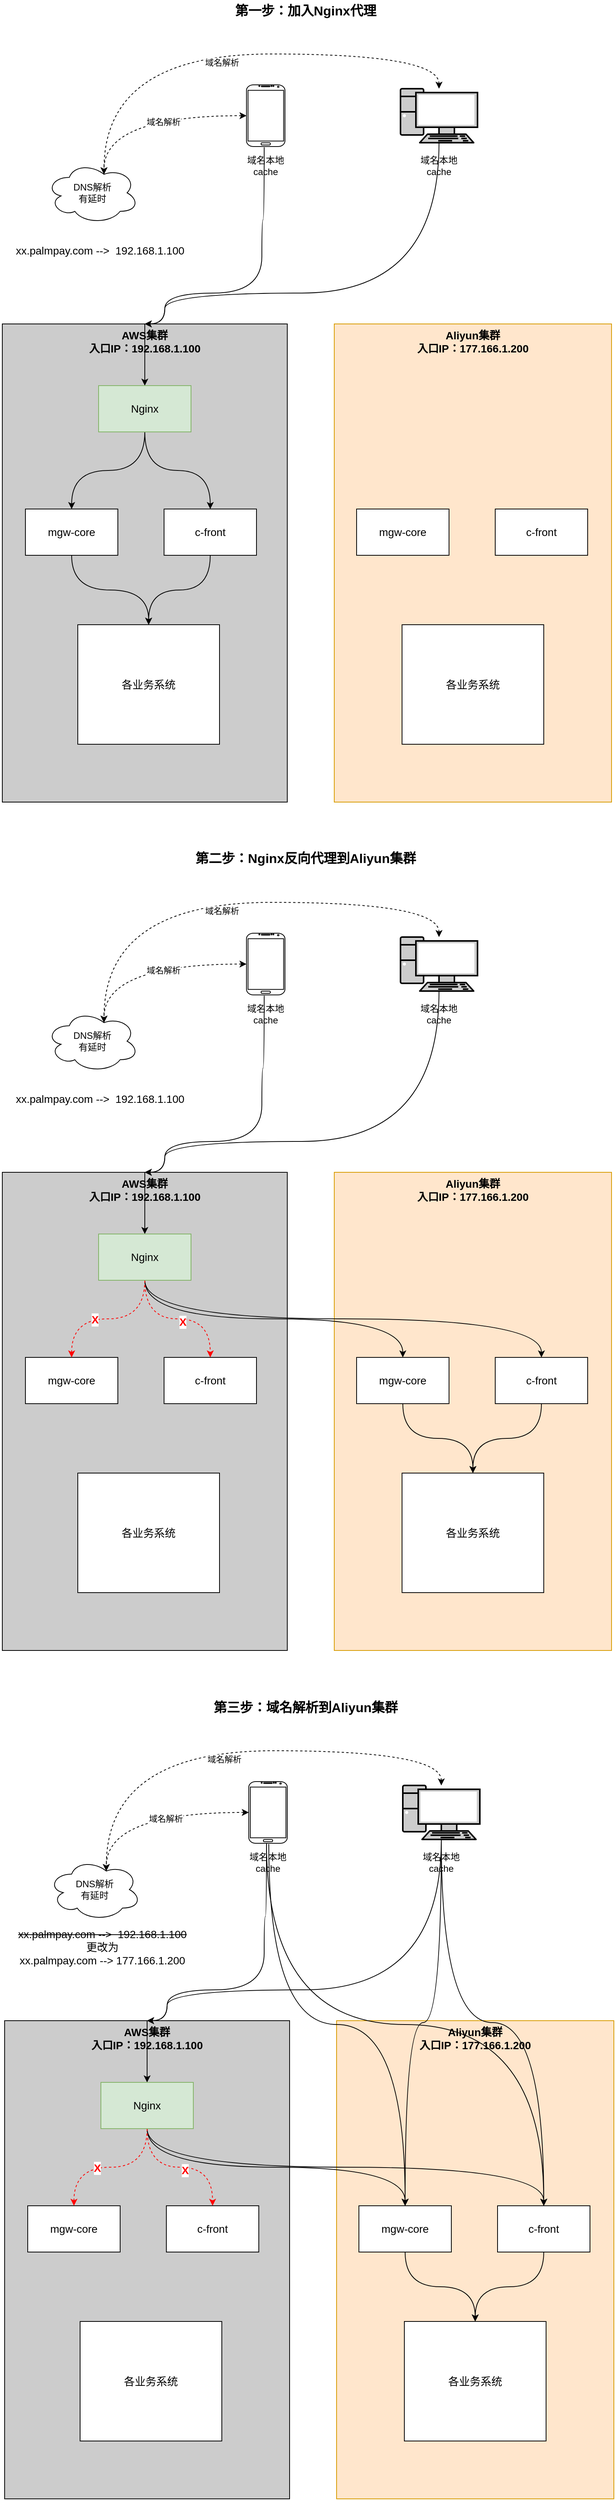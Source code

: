<mxfile version="20.3.7" type="github">
  <diagram id="9QRmZJ_JlqpsSBRo2RrZ" name="第 1 页">
    <mxGraphModel dx="1298" dy="834" grid="1" gridSize="10" guides="1" tooltips="1" connect="1" arrows="1" fold="1" page="1" pageScale="1" pageWidth="827" pageHeight="1169" math="0" shadow="0">
      <root>
        <mxCell id="0" />
        <mxCell id="1" parent="0" />
        <mxCell id="yUWr70H4J0VbvN4vJr8N-1" value="AWS集群&lt;br&gt;入口IP：192.168.1.100" style="rounded=0;whiteSpace=wrap;html=1;verticalAlign=top;fontStyle=1;fontSize=14;fillColor=#CCCCCC;" vertex="1" parent="1">
          <mxGeometry x="20" y="460" width="370" height="620" as="geometry" />
        </mxCell>
        <mxCell id="yUWr70H4J0VbvN4vJr8N-2" value="Aliyun集群&lt;br&gt;入口IP：177.166.1.200" style="rounded=0;whiteSpace=wrap;html=1;verticalAlign=top;fontStyle=1;fontSize=14;fillColor=#ffe6cc;strokeColor=#d79b00;" vertex="1" parent="1">
          <mxGeometry x="451" y="460" width="360" height="620" as="geometry" />
        </mxCell>
        <mxCell id="yUWr70H4J0VbvN4vJr8N-61" style="edgeStyle=none;rounded=0;orthogonalLoop=1;jettySize=auto;html=1;entryX=0.5;entryY=0;entryDx=0;entryDy=0;strokeColor=#000000;fontSize=14;fontColor=#66CC00;startArrow=none;startFill=0;exitX=0.5;exitY=0;exitDx=0;exitDy=0;" edge="1" parent="1" source="yUWr70H4J0VbvN4vJr8N-1" target="yUWr70H4J0VbvN4vJr8N-58">
          <mxGeometry relative="1" as="geometry">
            <mxPoint x="150" y="420" as="sourcePoint" />
          </mxGeometry>
        </mxCell>
        <mxCell id="yUWr70H4J0VbvN4vJr8N-3" value="DNS解析&lt;br&gt;有延时" style="ellipse;shape=cloud;whiteSpace=wrap;html=1;" vertex="1" parent="1">
          <mxGeometry x="77" y="250" width="120" height="80" as="geometry" />
        </mxCell>
        <mxCell id="yUWr70H4J0VbvN4vJr8N-9" style="edgeStyle=orthogonalEdgeStyle;rounded=0;orthogonalLoop=1;jettySize=auto;html=1;entryX=0.625;entryY=0.2;entryDx=0;entryDy=0;entryPerimeter=0;curved=1;dashed=1;startArrow=classic;startFill=1;" edge="1" parent="1" source="yUWr70H4J0VbvN4vJr8N-5" target="yUWr70H4J0VbvN4vJr8N-3">
          <mxGeometry relative="1" as="geometry" />
        </mxCell>
        <mxCell id="yUWr70H4J0VbvN4vJr8N-11" value="域名解析" style="edgeLabel;html=1;align=center;verticalAlign=middle;resizable=0;points=[];" vertex="1" connectable="0" parent="yUWr70H4J0VbvN4vJr8N-9">
          <mxGeometry x="-0.172" y="8" relative="1" as="geometry">
            <mxPoint as="offset" />
          </mxGeometry>
        </mxCell>
        <mxCell id="yUWr70H4J0VbvN4vJr8N-17" style="rounded=0;orthogonalLoop=1;jettySize=auto;html=1;entryX=0.5;entryY=0;entryDx=0;entryDy=0;fontSize=14;startArrow=none;startFill=0;exitX=0.46;exitY=1.013;exitDx=0;exitDy=0;exitPerimeter=0;fillColor=#f5f5f5;strokeColor=#000000;edgeStyle=orthogonalEdgeStyle;curved=1;" edge="1" parent="1" source="yUWr70H4J0VbvN4vJr8N-5" target="yUWr70H4J0VbvN4vJr8N-1">
          <mxGeometry relative="1" as="geometry">
            <mxPoint x="231" y="420" as="targetPoint" />
            <Array as="points">
              <mxPoint x="360" y="325" />
              <mxPoint x="357" y="325" />
              <mxPoint x="357" y="420" />
              <mxPoint x="231" y="420" />
            </Array>
          </mxGeometry>
        </mxCell>
        <mxCell id="yUWr70H4J0VbvN4vJr8N-5" value="" style="verticalLabelPosition=bottom;verticalAlign=top;html=1;shadow=0;dashed=0;strokeWidth=1;shape=mxgraph.android.phone2;strokeColor=#000000;" vertex="1" parent="1">
          <mxGeometry x="337" y="150" width="50" height="80" as="geometry" />
        </mxCell>
        <mxCell id="yUWr70H4J0VbvN4vJr8N-12" style="edgeStyle=orthogonalEdgeStyle;curved=1;rounded=0;orthogonalLoop=1;jettySize=auto;html=1;entryX=0.625;entryY=0.2;entryDx=0;entryDy=0;entryPerimeter=0;dashed=1;startArrow=classic;startFill=1;" edge="1" parent="1" source="yUWr70H4J0VbvN4vJr8N-6" target="yUWr70H4J0VbvN4vJr8N-3">
          <mxGeometry relative="1" as="geometry">
            <Array as="points">
              <mxPoint x="587" y="110" />
              <mxPoint x="152" y="110" />
            </Array>
          </mxGeometry>
        </mxCell>
        <mxCell id="yUWr70H4J0VbvN4vJr8N-13" value="域名解析" style="edgeLabel;html=1;align=center;verticalAlign=middle;resizable=0;points=[];" vertex="1" connectable="0" parent="yUWr70H4J0VbvN4vJr8N-12">
          <mxGeometry x="0.028" y="11" relative="1" as="geometry">
            <mxPoint as="offset" />
          </mxGeometry>
        </mxCell>
        <mxCell id="yUWr70H4J0VbvN4vJr8N-18" style="edgeStyle=orthogonalEdgeStyle;curved=1;rounded=0;orthogonalLoop=1;jettySize=auto;html=1;entryX=0.5;entryY=0;entryDx=0;entryDy=0;fontSize=14;startArrow=none;startFill=0;exitX=0.5;exitY=1;exitDx=0;exitDy=0;exitPerimeter=0;" edge="1" parent="1" source="yUWr70H4J0VbvN4vJr8N-6" target="yUWr70H4J0VbvN4vJr8N-1">
          <mxGeometry relative="1" as="geometry">
            <mxPoint x="231" y="420" as="targetPoint" />
            <Array as="points">
              <mxPoint x="587" y="420" />
              <mxPoint x="231" y="420" />
            </Array>
          </mxGeometry>
        </mxCell>
        <mxCell id="yUWr70H4J0VbvN4vJr8N-6" value="" style="fontColor=#0066CC;verticalAlign=top;verticalLabelPosition=bottom;labelPosition=center;align=center;html=1;outlineConnect=0;fillColor=#CCCCCC;strokeColor=#000000;gradientColor=none;gradientDirection=north;strokeWidth=2;shape=mxgraph.networks.pc;" vertex="1" parent="1">
          <mxGeometry x="537" y="155" width="100" height="70" as="geometry" />
        </mxCell>
        <mxCell id="yUWr70H4J0VbvN4vJr8N-7" value="域名本地cache" style="text;html=1;strokeColor=none;fillColor=none;align=center;verticalAlign=middle;whiteSpace=wrap;rounded=0;" vertex="1" parent="1">
          <mxGeometry x="332" y="240" width="60" height="30" as="geometry" />
        </mxCell>
        <mxCell id="yUWr70H4J0VbvN4vJr8N-8" value="域名本地cache" style="text;html=1;strokeColor=none;fillColor=none;align=center;verticalAlign=middle;whiteSpace=wrap;rounded=0;" vertex="1" parent="1">
          <mxGeometry x="557" y="240" width="60" height="30" as="geometry" />
        </mxCell>
        <mxCell id="yUWr70H4J0VbvN4vJr8N-14" value="xx.palmpay.com --&amp;gt;&amp;nbsp; 192.168.1.100" style="text;html=1;strokeColor=none;fillColor=none;align=center;verticalAlign=middle;whiteSpace=wrap;rounded=0;fontSize=14;" vertex="1" parent="1">
          <mxGeometry x="17" y="340" width="260" height="50" as="geometry" />
        </mxCell>
        <mxCell id="yUWr70H4J0VbvN4vJr8N-64" style="edgeStyle=orthogonalEdgeStyle;curved=1;rounded=0;orthogonalLoop=1;jettySize=auto;html=1;entryX=0.5;entryY=0;entryDx=0;entryDy=0;strokeColor=#000000;fontSize=14;fontColor=#66CC00;startArrow=none;startFill=0;" edge="1" parent="1" source="yUWr70H4J0VbvN4vJr8N-15" target="yUWr70H4J0VbvN4vJr8N-20">
          <mxGeometry relative="1" as="geometry" />
        </mxCell>
        <mxCell id="yUWr70H4J0VbvN4vJr8N-15" value="mgw-core" style="rounded=0;whiteSpace=wrap;html=1;strokeColor=#000000;fontSize=14;fillColor=#FFFFFF;" vertex="1" parent="1">
          <mxGeometry x="50" y="700" width="120" height="60" as="geometry" />
        </mxCell>
        <mxCell id="yUWr70H4J0VbvN4vJr8N-20" value="各业务系统" style="rounded=0;whiteSpace=wrap;html=1;strokeColor=#000000;fontSize=14;fillColor=#FFFFFF;" vertex="1" parent="1">
          <mxGeometry x="118" y="850" width="184" height="155" as="geometry" />
        </mxCell>
        <mxCell id="yUWr70H4J0VbvN4vJr8N-23" value="mgw-core" style="rounded=0;whiteSpace=wrap;html=1;strokeColor=#000000;fontSize=14;fillColor=#FFFFFF;" vertex="1" parent="1">
          <mxGeometry x="480" y="700" width="120" height="60" as="geometry" />
        </mxCell>
        <mxCell id="yUWr70H4J0VbvN4vJr8N-25" value="各业务系统" style="rounded=0;whiteSpace=wrap;html=1;strokeColor=#000000;fontSize=14;fillColor=#FFFFFF;" vertex="1" parent="1">
          <mxGeometry x="539" y="850" width="184" height="155" as="geometry" />
        </mxCell>
        <mxCell id="yUWr70H4J0VbvN4vJr8N-62" style="edgeStyle=orthogonalEdgeStyle;rounded=0;orthogonalLoop=1;jettySize=auto;html=1;entryX=0.5;entryY=0;entryDx=0;entryDy=0;strokeColor=#000000;fontSize=14;fontColor=#66CC00;startArrow=none;startFill=0;exitX=0.5;exitY=1;exitDx=0;exitDy=0;curved=1;" edge="1" parent="1" source="yUWr70H4J0VbvN4vJr8N-58" target="yUWr70H4J0VbvN4vJr8N-15">
          <mxGeometry relative="1" as="geometry" />
        </mxCell>
        <mxCell id="yUWr70H4J0VbvN4vJr8N-63" style="edgeStyle=orthogonalEdgeStyle;curved=1;rounded=0;orthogonalLoop=1;jettySize=auto;html=1;entryX=0.5;entryY=0;entryDx=0;entryDy=0;strokeColor=#000000;fontSize=14;fontColor=#66CC00;startArrow=none;startFill=0;" edge="1" parent="1" source="yUWr70H4J0VbvN4vJr8N-58" target="yUWr70H4J0VbvN4vJr8N-59">
          <mxGeometry relative="1" as="geometry" />
        </mxCell>
        <mxCell id="yUWr70H4J0VbvN4vJr8N-58" value="Nginx" style="rounded=0;whiteSpace=wrap;html=1;strokeColor=#82b366;fontSize=14;fillColor=#d5e8d4;" vertex="1" parent="1">
          <mxGeometry x="145" y="540" width="120" height="60" as="geometry" />
        </mxCell>
        <mxCell id="yUWr70H4J0VbvN4vJr8N-65" style="edgeStyle=orthogonalEdgeStyle;curved=1;rounded=0;orthogonalLoop=1;jettySize=auto;html=1;entryX=0.5;entryY=0;entryDx=0;entryDy=0;strokeColor=#000000;fontSize=14;fontColor=#66CC00;startArrow=none;startFill=0;" edge="1" parent="1" source="yUWr70H4J0VbvN4vJr8N-59" target="yUWr70H4J0VbvN4vJr8N-20">
          <mxGeometry relative="1" as="geometry" />
        </mxCell>
        <mxCell id="yUWr70H4J0VbvN4vJr8N-59" value="c-front" style="rounded=0;whiteSpace=wrap;html=1;strokeColor=#000000;fontSize=14;fillColor=#FFFFFF;" vertex="1" parent="1">
          <mxGeometry x="230" y="700" width="120" height="60" as="geometry" />
        </mxCell>
        <mxCell id="yUWr70H4J0VbvN4vJr8N-60" value="c-front" style="rounded=0;whiteSpace=wrap;html=1;strokeColor=#000000;fontSize=14;fillColor=#FFFFFF;" vertex="1" parent="1">
          <mxGeometry x="660" y="700" width="120" height="60" as="geometry" />
        </mxCell>
        <mxCell id="yUWr70H4J0VbvN4vJr8N-66" value="AWS集群&lt;br&gt;入口IP：192.168.1.100" style="rounded=0;whiteSpace=wrap;html=1;verticalAlign=top;fontStyle=1;fontSize=14;fillColor=#CCCCCC;" vertex="1" parent="1">
          <mxGeometry x="20" y="1560" width="370" height="620" as="geometry" />
        </mxCell>
        <mxCell id="yUWr70H4J0VbvN4vJr8N-67" value="Aliyun集群&lt;br&gt;入口IP：177.166.1.200" style="rounded=0;whiteSpace=wrap;html=1;verticalAlign=top;fontStyle=1;fontSize=14;fillColor=#ffe6cc;strokeColor=#d79b00;" vertex="1" parent="1">
          <mxGeometry x="451" y="1560" width="360" height="620" as="geometry" />
        </mxCell>
        <mxCell id="yUWr70H4J0VbvN4vJr8N-68" style="edgeStyle=none;rounded=0;orthogonalLoop=1;jettySize=auto;html=1;entryX=0.5;entryY=0;entryDx=0;entryDy=0;strokeColor=#000000;fontSize=14;fontColor=#66CC00;startArrow=none;startFill=0;exitX=0.5;exitY=0;exitDx=0;exitDy=0;" edge="1" parent="1" source="yUWr70H4J0VbvN4vJr8N-66" target="yUWr70H4J0VbvN4vJr8N-88">
          <mxGeometry relative="1" as="geometry">
            <mxPoint x="150" y="1520" as="sourcePoint" />
          </mxGeometry>
        </mxCell>
        <mxCell id="yUWr70H4J0VbvN4vJr8N-69" value="DNS解析&lt;br&gt;有延时" style="ellipse;shape=cloud;whiteSpace=wrap;html=1;" vertex="1" parent="1">
          <mxGeometry x="77" y="1350" width="120" height="80" as="geometry" />
        </mxCell>
        <mxCell id="yUWr70H4J0VbvN4vJr8N-70" style="edgeStyle=orthogonalEdgeStyle;rounded=0;orthogonalLoop=1;jettySize=auto;html=1;entryX=0.625;entryY=0.2;entryDx=0;entryDy=0;entryPerimeter=0;curved=1;dashed=1;startArrow=classic;startFill=1;" edge="1" parent="1" source="yUWr70H4J0VbvN4vJr8N-73" target="yUWr70H4J0VbvN4vJr8N-69">
          <mxGeometry relative="1" as="geometry" />
        </mxCell>
        <mxCell id="yUWr70H4J0VbvN4vJr8N-71" value="域名解析" style="edgeLabel;html=1;align=center;verticalAlign=middle;resizable=0;points=[];" vertex="1" connectable="0" parent="yUWr70H4J0VbvN4vJr8N-70">
          <mxGeometry x="-0.172" y="8" relative="1" as="geometry">
            <mxPoint as="offset" />
          </mxGeometry>
        </mxCell>
        <mxCell id="yUWr70H4J0VbvN4vJr8N-72" style="rounded=0;orthogonalLoop=1;jettySize=auto;html=1;entryX=0.5;entryY=0;entryDx=0;entryDy=0;fontSize=14;startArrow=none;startFill=0;exitX=0.46;exitY=1.013;exitDx=0;exitDy=0;exitPerimeter=0;fillColor=#f5f5f5;strokeColor=#000000;edgeStyle=orthogonalEdgeStyle;curved=1;" edge="1" parent="1" source="yUWr70H4J0VbvN4vJr8N-73" target="yUWr70H4J0VbvN4vJr8N-66">
          <mxGeometry relative="1" as="geometry">
            <mxPoint x="231" y="1520" as="targetPoint" />
            <Array as="points">
              <mxPoint x="360" y="1425" />
              <mxPoint x="357" y="1425" />
              <mxPoint x="357" y="1520" />
              <mxPoint x="231" y="1520" />
            </Array>
          </mxGeometry>
        </mxCell>
        <mxCell id="yUWr70H4J0VbvN4vJr8N-73" value="" style="verticalLabelPosition=bottom;verticalAlign=top;html=1;shadow=0;dashed=0;strokeWidth=1;shape=mxgraph.android.phone2;strokeColor=#000000;" vertex="1" parent="1">
          <mxGeometry x="337" y="1250" width="50" height="80" as="geometry" />
        </mxCell>
        <mxCell id="yUWr70H4J0VbvN4vJr8N-74" style="edgeStyle=orthogonalEdgeStyle;curved=1;rounded=0;orthogonalLoop=1;jettySize=auto;html=1;entryX=0.625;entryY=0.2;entryDx=0;entryDy=0;entryPerimeter=0;dashed=1;startArrow=classic;startFill=1;" edge="1" parent="1" source="yUWr70H4J0VbvN4vJr8N-77" target="yUWr70H4J0VbvN4vJr8N-69">
          <mxGeometry relative="1" as="geometry">
            <Array as="points">
              <mxPoint x="587" y="1210" />
              <mxPoint x="152" y="1210" />
            </Array>
          </mxGeometry>
        </mxCell>
        <mxCell id="yUWr70H4J0VbvN4vJr8N-75" value="域名解析" style="edgeLabel;html=1;align=center;verticalAlign=middle;resizable=0;points=[];" vertex="1" connectable="0" parent="yUWr70H4J0VbvN4vJr8N-74">
          <mxGeometry x="0.028" y="11" relative="1" as="geometry">
            <mxPoint as="offset" />
          </mxGeometry>
        </mxCell>
        <mxCell id="yUWr70H4J0VbvN4vJr8N-76" style="edgeStyle=orthogonalEdgeStyle;curved=1;rounded=0;orthogonalLoop=1;jettySize=auto;html=1;entryX=0.5;entryY=0;entryDx=0;entryDy=0;fontSize=14;startArrow=none;startFill=0;exitX=0.5;exitY=1;exitDx=0;exitDy=0;exitPerimeter=0;" edge="1" parent="1" source="yUWr70H4J0VbvN4vJr8N-77" target="yUWr70H4J0VbvN4vJr8N-66">
          <mxGeometry relative="1" as="geometry">
            <mxPoint x="231" y="1520" as="targetPoint" />
            <Array as="points">
              <mxPoint x="587" y="1520" />
              <mxPoint x="231" y="1520" />
            </Array>
          </mxGeometry>
        </mxCell>
        <mxCell id="yUWr70H4J0VbvN4vJr8N-77" value="" style="fontColor=#0066CC;verticalAlign=top;verticalLabelPosition=bottom;labelPosition=center;align=center;html=1;outlineConnect=0;fillColor=#CCCCCC;strokeColor=#000000;gradientColor=none;gradientDirection=north;strokeWidth=2;shape=mxgraph.networks.pc;" vertex="1" parent="1">
          <mxGeometry x="537" y="1255" width="100" height="70" as="geometry" />
        </mxCell>
        <mxCell id="yUWr70H4J0VbvN4vJr8N-78" value="域名本地cache" style="text;html=1;strokeColor=none;fillColor=none;align=center;verticalAlign=middle;whiteSpace=wrap;rounded=0;" vertex="1" parent="1">
          <mxGeometry x="332" y="1340" width="60" height="30" as="geometry" />
        </mxCell>
        <mxCell id="yUWr70H4J0VbvN4vJr8N-79" value="域名本地cache" style="text;html=1;strokeColor=none;fillColor=none;align=center;verticalAlign=middle;whiteSpace=wrap;rounded=0;" vertex="1" parent="1">
          <mxGeometry x="557" y="1340" width="60" height="30" as="geometry" />
        </mxCell>
        <mxCell id="yUWr70H4J0VbvN4vJr8N-80" value="xx.palmpay.com --&amp;gt;&amp;nbsp; 192.168.1.100" style="text;html=1;strokeColor=none;fillColor=none;align=center;verticalAlign=middle;whiteSpace=wrap;rounded=0;fontSize=14;" vertex="1" parent="1">
          <mxGeometry x="17" y="1440" width="260" height="50" as="geometry" />
        </mxCell>
        <mxCell id="yUWr70H4J0VbvN4vJr8N-82" value="mgw-core" style="rounded=0;whiteSpace=wrap;html=1;strokeColor=#000000;fontSize=14;fillColor=#FFFFFF;" vertex="1" parent="1">
          <mxGeometry x="50" y="1800" width="120" height="60" as="geometry" />
        </mxCell>
        <mxCell id="yUWr70H4J0VbvN4vJr8N-83" value="各业务系统" style="rounded=0;whiteSpace=wrap;html=1;strokeColor=#000000;fontSize=14;fillColor=#FFFFFF;" vertex="1" parent="1">
          <mxGeometry x="118" y="1950" width="184" height="155" as="geometry" />
        </mxCell>
        <mxCell id="yUWr70H4J0VbvN4vJr8N-92" style="edgeStyle=orthogonalEdgeStyle;curved=1;rounded=0;orthogonalLoop=1;jettySize=auto;html=1;entryX=0.5;entryY=0;entryDx=0;entryDy=0;strokeColor=#000000;fontSize=14;fontColor=#66CC00;startArrow=none;startFill=0;" edge="1" parent="1" source="yUWr70H4J0VbvN4vJr8N-84" target="yUWr70H4J0VbvN4vJr8N-85">
          <mxGeometry relative="1" as="geometry" />
        </mxCell>
        <mxCell id="yUWr70H4J0VbvN4vJr8N-84" value="mgw-core" style="rounded=0;whiteSpace=wrap;html=1;strokeColor=#000000;fontSize=14;fillColor=#FFFFFF;" vertex="1" parent="1">
          <mxGeometry x="480" y="1800" width="120" height="60" as="geometry" />
        </mxCell>
        <mxCell id="yUWr70H4J0VbvN4vJr8N-85" value="各业务系统" style="rounded=0;whiteSpace=wrap;html=1;strokeColor=#000000;fontSize=14;fillColor=#FFFFFF;" vertex="1" parent="1">
          <mxGeometry x="539" y="1950" width="184" height="155" as="geometry" />
        </mxCell>
        <mxCell id="yUWr70H4J0VbvN4vJr8N-86" style="edgeStyle=orthogonalEdgeStyle;rounded=0;orthogonalLoop=1;jettySize=auto;html=1;entryX=0.5;entryY=0;entryDx=0;entryDy=0;strokeColor=#000000;fontSize=14;fontColor=#66CC00;startArrow=none;startFill=0;exitX=0.5;exitY=1;exitDx=0;exitDy=0;curved=1;" edge="1" parent="1" source="yUWr70H4J0VbvN4vJr8N-88" target="yUWr70H4J0VbvN4vJr8N-84">
          <mxGeometry relative="1" as="geometry" />
        </mxCell>
        <mxCell id="yUWr70H4J0VbvN4vJr8N-87" style="edgeStyle=orthogonalEdgeStyle;curved=1;rounded=0;orthogonalLoop=1;jettySize=auto;html=1;entryX=0.5;entryY=0;entryDx=0;entryDy=0;strokeColor=#000000;fontSize=14;fontColor=#66CC00;startArrow=none;startFill=0;exitX=0.5;exitY=1;exitDx=0;exitDy=0;" edge="1" parent="1" source="yUWr70H4J0VbvN4vJr8N-88" target="yUWr70H4J0VbvN4vJr8N-91">
          <mxGeometry relative="1" as="geometry" />
        </mxCell>
        <mxCell id="yUWr70H4J0VbvN4vJr8N-94" style="edgeStyle=orthogonalEdgeStyle;curved=1;rounded=0;orthogonalLoop=1;jettySize=auto;html=1;entryX=0.5;entryY=0;entryDx=0;entryDy=0;strokeColor=#FF0000;fontSize=14;fontColor=#66CC00;startArrow=none;startFill=0;dashed=1;" edge="1" parent="1" source="yUWr70H4J0VbvN4vJr8N-88" target="yUWr70H4J0VbvN4vJr8N-82">
          <mxGeometry relative="1" as="geometry" />
        </mxCell>
        <mxCell id="yUWr70H4J0VbvN4vJr8N-96" value="X" style="edgeLabel;html=1;align=center;verticalAlign=middle;resizable=0;points=[];fontSize=14;fontColor=#FF0000;fontStyle=1" vertex="1" connectable="0" parent="yUWr70H4J0VbvN4vJr8N-94">
          <mxGeometry x="0.179" y="1" relative="1" as="geometry">
            <mxPoint as="offset" />
          </mxGeometry>
        </mxCell>
        <mxCell id="yUWr70H4J0VbvN4vJr8N-95" style="edgeStyle=orthogonalEdgeStyle;curved=1;rounded=0;orthogonalLoop=1;jettySize=auto;html=1;entryX=0.5;entryY=0;entryDx=0;entryDy=0;strokeColor=#FF0000;fontSize=14;fontColor=#66CC00;startArrow=none;startFill=0;dashed=1;" edge="1" parent="1" source="yUWr70H4J0VbvN4vJr8N-88" target="yUWr70H4J0VbvN4vJr8N-90">
          <mxGeometry relative="1" as="geometry" />
        </mxCell>
        <mxCell id="yUWr70H4J0VbvN4vJr8N-97" value="X" style="edgeLabel;html=1;align=center;verticalAlign=middle;resizable=0;points=[];fontSize=14;fontColor=#FF0000;fontStyle=1" vertex="1" connectable="0" parent="yUWr70H4J0VbvN4vJr8N-95">
          <mxGeometry x="0.07" y="-4" relative="1" as="geometry">
            <mxPoint as="offset" />
          </mxGeometry>
        </mxCell>
        <mxCell id="yUWr70H4J0VbvN4vJr8N-88" value="Nginx" style="rounded=0;whiteSpace=wrap;html=1;strokeColor=#82b366;fontSize=14;fillColor=#d5e8d4;" vertex="1" parent="1">
          <mxGeometry x="145" y="1640" width="120" height="60" as="geometry" />
        </mxCell>
        <mxCell id="yUWr70H4J0VbvN4vJr8N-90" value="c-front" style="rounded=0;whiteSpace=wrap;html=1;strokeColor=#000000;fontSize=14;fillColor=#FFFFFF;" vertex="1" parent="1">
          <mxGeometry x="230" y="1800" width="120" height="60" as="geometry" />
        </mxCell>
        <mxCell id="yUWr70H4J0VbvN4vJr8N-93" style="edgeStyle=orthogonalEdgeStyle;curved=1;rounded=0;orthogonalLoop=1;jettySize=auto;html=1;entryX=0.5;entryY=0;entryDx=0;entryDy=0;strokeColor=#000000;fontSize=14;fontColor=#66CC00;startArrow=none;startFill=0;" edge="1" parent="1" source="yUWr70H4J0VbvN4vJr8N-91" target="yUWr70H4J0VbvN4vJr8N-85">
          <mxGeometry relative="1" as="geometry" />
        </mxCell>
        <mxCell id="yUWr70H4J0VbvN4vJr8N-91" value="c-front" style="rounded=0;whiteSpace=wrap;html=1;strokeColor=#000000;fontSize=14;fillColor=#FFFFFF;" vertex="1" parent="1">
          <mxGeometry x="660" y="1800" width="120" height="60" as="geometry" />
        </mxCell>
        <mxCell id="yUWr70H4J0VbvN4vJr8N-99" value="AWS集群&lt;br&gt;入口IP：192.168.1.100" style="rounded=0;whiteSpace=wrap;html=1;verticalAlign=top;fontStyle=1;fontSize=14;fillColor=#CCCCCC;" vertex="1" parent="1">
          <mxGeometry x="23" y="2660" width="370" height="620" as="geometry" />
        </mxCell>
        <mxCell id="yUWr70H4J0VbvN4vJr8N-100" value="Aliyun集群&lt;br&gt;入口IP：177.166.1.200" style="rounded=0;whiteSpace=wrap;html=1;verticalAlign=top;fontStyle=1;fontSize=14;fillColor=#ffe6cc;strokeColor=#d79b00;" vertex="1" parent="1">
          <mxGeometry x="454" y="2660" width="360" height="620" as="geometry" />
        </mxCell>
        <mxCell id="yUWr70H4J0VbvN4vJr8N-101" style="edgeStyle=none;rounded=0;orthogonalLoop=1;jettySize=auto;html=1;entryX=0.5;entryY=0;entryDx=0;entryDy=0;strokeColor=#000000;fontSize=14;fontColor=#66CC00;startArrow=none;startFill=0;exitX=0.5;exitY=0;exitDx=0;exitDy=0;" edge="1" parent="1" source="yUWr70H4J0VbvN4vJr8N-99" target="yUWr70H4J0VbvN4vJr8N-125">
          <mxGeometry relative="1" as="geometry">
            <mxPoint x="153" y="2620" as="sourcePoint" />
          </mxGeometry>
        </mxCell>
        <mxCell id="yUWr70H4J0VbvN4vJr8N-102" value="DNS解析&lt;br&gt;有延时" style="ellipse;shape=cloud;whiteSpace=wrap;html=1;" vertex="1" parent="1">
          <mxGeometry x="80" y="2450" width="120" height="80" as="geometry" />
        </mxCell>
        <mxCell id="yUWr70H4J0VbvN4vJr8N-103" style="edgeStyle=orthogonalEdgeStyle;rounded=0;orthogonalLoop=1;jettySize=auto;html=1;entryX=0.625;entryY=0.2;entryDx=0;entryDy=0;entryPerimeter=0;curved=1;dashed=1;startArrow=classic;startFill=1;" edge="1" parent="1" source="yUWr70H4J0VbvN4vJr8N-106" target="yUWr70H4J0VbvN4vJr8N-102">
          <mxGeometry relative="1" as="geometry" />
        </mxCell>
        <mxCell id="yUWr70H4J0VbvN4vJr8N-104" value="域名解析" style="edgeLabel;html=1;align=center;verticalAlign=middle;resizable=0;points=[];" vertex="1" connectable="0" parent="yUWr70H4J0VbvN4vJr8N-103">
          <mxGeometry x="-0.172" y="8" relative="1" as="geometry">
            <mxPoint as="offset" />
          </mxGeometry>
        </mxCell>
        <mxCell id="yUWr70H4J0VbvN4vJr8N-105" style="rounded=0;orthogonalLoop=1;jettySize=auto;html=1;entryX=0.5;entryY=0;entryDx=0;entryDy=0;fontSize=14;startArrow=none;startFill=0;exitX=0.46;exitY=1.013;exitDx=0;exitDy=0;exitPerimeter=0;fillColor=#f5f5f5;strokeColor=#000000;edgeStyle=orthogonalEdgeStyle;curved=1;" edge="1" parent="1" source="yUWr70H4J0VbvN4vJr8N-106" target="yUWr70H4J0VbvN4vJr8N-99">
          <mxGeometry relative="1" as="geometry">
            <mxPoint x="234" y="2620" as="targetPoint" />
            <Array as="points">
              <mxPoint x="363" y="2525" />
              <mxPoint x="360" y="2525" />
              <mxPoint x="360" y="2620" />
              <mxPoint x="234" y="2620" />
            </Array>
          </mxGeometry>
        </mxCell>
        <mxCell id="yUWr70H4J0VbvN4vJr8N-130" style="edgeStyle=orthogonalEdgeStyle;curved=1;rounded=0;orthogonalLoop=1;jettySize=auto;html=1;entryX=0.5;entryY=0;entryDx=0;entryDy=0;strokeColor=#000000;fontSize=14;fontColor=#FF0000;startArrow=none;startFill=0;exitX=0.52;exitY=1.013;exitDx=0;exitDy=0;exitPerimeter=0;" edge="1" parent="1" source="yUWr70H4J0VbvN4vJr8N-106" target="yUWr70H4J0VbvN4vJr8N-117">
          <mxGeometry relative="1" as="geometry" />
        </mxCell>
        <mxCell id="yUWr70H4J0VbvN4vJr8N-131" style="edgeStyle=orthogonalEdgeStyle;curved=1;rounded=0;orthogonalLoop=1;jettySize=auto;html=1;entryX=0.5;entryY=0;entryDx=0;entryDy=0;strokeColor=#000000;fontSize=14;fontColor=#FF0000;startArrow=none;startFill=0;exitX=0.46;exitY=0.988;exitDx=0;exitDy=0;exitPerimeter=0;" edge="1" parent="1" source="yUWr70H4J0VbvN4vJr8N-106" target="yUWr70H4J0VbvN4vJr8N-128">
          <mxGeometry relative="1" as="geometry" />
        </mxCell>
        <mxCell id="yUWr70H4J0VbvN4vJr8N-106" value="" style="verticalLabelPosition=bottom;verticalAlign=top;html=1;shadow=0;dashed=0;strokeWidth=1;shape=mxgraph.android.phone2;strokeColor=#000000;" vertex="1" parent="1">
          <mxGeometry x="340" y="2350" width="50" height="80" as="geometry" />
        </mxCell>
        <mxCell id="yUWr70H4J0VbvN4vJr8N-107" style="edgeStyle=orthogonalEdgeStyle;curved=1;rounded=0;orthogonalLoop=1;jettySize=auto;html=1;entryX=0.625;entryY=0.2;entryDx=0;entryDy=0;entryPerimeter=0;dashed=1;startArrow=classic;startFill=1;" edge="1" parent="1" source="yUWr70H4J0VbvN4vJr8N-110" target="yUWr70H4J0VbvN4vJr8N-102">
          <mxGeometry relative="1" as="geometry">
            <Array as="points">
              <mxPoint x="590" y="2310" />
              <mxPoint x="155" y="2310" />
            </Array>
          </mxGeometry>
        </mxCell>
        <mxCell id="yUWr70H4J0VbvN4vJr8N-108" value="域名解析" style="edgeLabel;html=1;align=center;verticalAlign=middle;resizable=0;points=[];" vertex="1" connectable="0" parent="yUWr70H4J0VbvN4vJr8N-107">
          <mxGeometry x="0.028" y="11" relative="1" as="geometry">
            <mxPoint as="offset" />
          </mxGeometry>
        </mxCell>
        <mxCell id="yUWr70H4J0VbvN4vJr8N-109" style="edgeStyle=orthogonalEdgeStyle;curved=1;rounded=0;orthogonalLoop=1;jettySize=auto;html=1;entryX=0.5;entryY=0;entryDx=0;entryDy=0;fontSize=14;startArrow=none;startFill=0;exitX=0.5;exitY=1;exitDx=0;exitDy=0;exitPerimeter=0;" edge="1" parent="1" source="yUWr70H4J0VbvN4vJr8N-110" target="yUWr70H4J0VbvN4vJr8N-99">
          <mxGeometry relative="1" as="geometry">
            <mxPoint x="234" y="2620" as="targetPoint" />
            <Array as="points">
              <mxPoint x="590" y="2620" />
              <mxPoint x="234" y="2620" />
            </Array>
          </mxGeometry>
        </mxCell>
        <mxCell id="yUWr70H4J0VbvN4vJr8N-129" style="edgeStyle=orthogonalEdgeStyle;curved=1;rounded=0;orthogonalLoop=1;jettySize=auto;html=1;entryX=0.5;entryY=0;entryDx=0;entryDy=0;strokeColor=#000000;fontSize=14;fontColor=#FF0000;startArrow=none;startFill=0;" edge="1" parent="1" source="yUWr70H4J0VbvN4vJr8N-110" target="yUWr70H4J0VbvN4vJr8N-117">
          <mxGeometry relative="1" as="geometry" />
        </mxCell>
        <mxCell id="yUWr70H4J0VbvN4vJr8N-132" style="edgeStyle=orthogonalEdgeStyle;curved=1;rounded=0;orthogonalLoop=1;jettySize=auto;html=1;entryX=0.5;entryY=0;entryDx=0;entryDy=0;strokeColor=#000000;fontSize=14;fontColor=#FF0000;startArrow=none;startFill=0;exitX=0.5;exitY=1;exitDx=0;exitDy=0;exitPerimeter=0;" edge="1" parent="1" source="yUWr70H4J0VbvN4vJr8N-110" target="yUWr70H4J0VbvN4vJr8N-128">
          <mxGeometry relative="1" as="geometry" />
        </mxCell>
        <mxCell id="yUWr70H4J0VbvN4vJr8N-110" value="" style="fontColor=#0066CC;verticalAlign=top;verticalLabelPosition=bottom;labelPosition=center;align=center;html=1;outlineConnect=0;fillColor=#CCCCCC;strokeColor=#000000;gradientColor=none;gradientDirection=north;strokeWidth=2;shape=mxgraph.networks.pc;" vertex="1" parent="1">
          <mxGeometry x="540" y="2355" width="100" height="70" as="geometry" />
        </mxCell>
        <mxCell id="yUWr70H4J0VbvN4vJr8N-111" value="域名本地cache" style="text;html=1;strokeColor=none;fillColor=none;align=center;verticalAlign=middle;whiteSpace=wrap;rounded=0;" vertex="1" parent="1">
          <mxGeometry x="335" y="2440" width="60" height="30" as="geometry" />
        </mxCell>
        <mxCell id="yUWr70H4J0VbvN4vJr8N-112" value="域名本地cache" style="text;html=1;strokeColor=none;fillColor=none;align=center;verticalAlign=middle;whiteSpace=wrap;rounded=0;" vertex="1" parent="1">
          <mxGeometry x="560" y="2440" width="60" height="30" as="geometry" />
        </mxCell>
        <mxCell id="yUWr70H4J0VbvN4vJr8N-113" value="&lt;strike&gt;xx.palmpay.com --&amp;gt;&amp;nbsp; 192.168.1.100&lt;/strike&gt;&lt;br&gt;更改为&lt;br&gt;xx.palmpay.com --&amp;gt; 177.166.1.200" style="text;html=1;strokeColor=none;fillColor=none;align=center;verticalAlign=middle;whiteSpace=wrap;rounded=0;fontSize=14;" vertex="1" parent="1">
          <mxGeometry x="20" y="2540" width="260" height="50" as="geometry" />
        </mxCell>
        <mxCell id="yUWr70H4J0VbvN4vJr8N-114" value="mgw-core" style="rounded=0;whiteSpace=wrap;html=1;strokeColor=#000000;fontSize=14;fillColor=#FFFFFF;" vertex="1" parent="1">
          <mxGeometry x="53" y="2900" width="120" height="60" as="geometry" />
        </mxCell>
        <mxCell id="yUWr70H4J0VbvN4vJr8N-115" value="各业务系统" style="rounded=0;whiteSpace=wrap;html=1;strokeColor=#000000;fontSize=14;fillColor=#FFFFFF;" vertex="1" parent="1">
          <mxGeometry x="121" y="3050" width="184" height="155" as="geometry" />
        </mxCell>
        <mxCell id="yUWr70H4J0VbvN4vJr8N-116" style="edgeStyle=orthogonalEdgeStyle;curved=1;rounded=0;orthogonalLoop=1;jettySize=auto;html=1;entryX=0.5;entryY=0;entryDx=0;entryDy=0;strokeColor=#000000;fontSize=14;fontColor=#66CC00;startArrow=none;startFill=0;" edge="1" parent="1" source="yUWr70H4J0VbvN4vJr8N-117" target="yUWr70H4J0VbvN4vJr8N-118">
          <mxGeometry relative="1" as="geometry" />
        </mxCell>
        <mxCell id="yUWr70H4J0VbvN4vJr8N-117" value="mgw-core" style="rounded=0;whiteSpace=wrap;html=1;strokeColor=#000000;fontSize=14;fillColor=#FFFFFF;" vertex="1" parent="1">
          <mxGeometry x="483" y="2900" width="120" height="60" as="geometry" />
        </mxCell>
        <mxCell id="yUWr70H4J0VbvN4vJr8N-118" value="各业务系统" style="rounded=0;whiteSpace=wrap;html=1;strokeColor=#000000;fontSize=14;fillColor=#FFFFFF;" vertex="1" parent="1">
          <mxGeometry x="542" y="3050" width="184" height="155" as="geometry" />
        </mxCell>
        <mxCell id="yUWr70H4J0VbvN4vJr8N-119" style="edgeStyle=orthogonalEdgeStyle;rounded=0;orthogonalLoop=1;jettySize=auto;html=1;entryX=0.5;entryY=0;entryDx=0;entryDy=0;strokeColor=#000000;fontSize=14;fontColor=#66CC00;startArrow=none;startFill=0;exitX=0.5;exitY=1;exitDx=0;exitDy=0;curved=1;" edge="1" parent="1" source="yUWr70H4J0VbvN4vJr8N-125" target="yUWr70H4J0VbvN4vJr8N-117">
          <mxGeometry relative="1" as="geometry" />
        </mxCell>
        <mxCell id="yUWr70H4J0VbvN4vJr8N-120" style="edgeStyle=orthogonalEdgeStyle;curved=1;rounded=0;orthogonalLoop=1;jettySize=auto;html=1;entryX=0.5;entryY=0;entryDx=0;entryDy=0;strokeColor=#000000;fontSize=14;fontColor=#66CC00;startArrow=none;startFill=0;exitX=0.5;exitY=1;exitDx=0;exitDy=0;" edge="1" parent="1" source="yUWr70H4J0VbvN4vJr8N-125" target="yUWr70H4J0VbvN4vJr8N-128">
          <mxGeometry relative="1" as="geometry" />
        </mxCell>
        <mxCell id="yUWr70H4J0VbvN4vJr8N-121" style="edgeStyle=orthogonalEdgeStyle;curved=1;rounded=0;orthogonalLoop=1;jettySize=auto;html=1;entryX=0.5;entryY=0;entryDx=0;entryDy=0;strokeColor=#FF0000;fontSize=14;fontColor=#66CC00;startArrow=none;startFill=0;dashed=1;" edge="1" parent="1" source="yUWr70H4J0VbvN4vJr8N-125" target="yUWr70H4J0VbvN4vJr8N-114">
          <mxGeometry relative="1" as="geometry" />
        </mxCell>
        <mxCell id="yUWr70H4J0VbvN4vJr8N-122" value="X" style="edgeLabel;html=1;align=center;verticalAlign=middle;resizable=0;points=[];fontSize=14;fontColor=#FF0000;fontStyle=1" vertex="1" connectable="0" parent="yUWr70H4J0VbvN4vJr8N-121">
          <mxGeometry x="0.179" y="1" relative="1" as="geometry">
            <mxPoint as="offset" />
          </mxGeometry>
        </mxCell>
        <mxCell id="yUWr70H4J0VbvN4vJr8N-123" style="edgeStyle=orthogonalEdgeStyle;curved=1;rounded=0;orthogonalLoop=1;jettySize=auto;html=1;entryX=0.5;entryY=0;entryDx=0;entryDy=0;strokeColor=#FF0000;fontSize=14;fontColor=#66CC00;startArrow=none;startFill=0;dashed=1;" edge="1" parent="1" source="yUWr70H4J0VbvN4vJr8N-125" target="yUWr70H4J0VbvN4vJr8N-126">
          <mxGeometry relative="1" as="geometry" />
        </mxCell>
        <mxCell id="yUWr70H4J0VbvN4vJr8N-124" value="X" style="edgeLabel;html=1;align=center;verticalAlign=middle;resizable=0;points=[];fontSize=14;fontColor=#FF0000;fontStyle=1" vertex="1" connectable="0" parent="yUWr70H4J0VbvN4vJr8N-123">
          <mxGeometry x="0.07" y="-4" relative="1" as="geometry">
            <mxPoint as="offset" />
          </mxGeometry>
        </mxCell>
        <mxCell id="yUWr70H4J0VbvN4vJr8N-125" value="Nginx" style="rounded=0;whiteSpace=wrap;html=1;strokeColor=#82b366;fontSize=14;fillColor=#d5e8d4;" vertex="1" parent="1">
          <mxGeometry x="148" y="2740" width="120" height="60" as="geometry" />
        </mxCell>
        <mxCell id="yUWr70H4J0VbvN4vJr8N-126" value="c-front" style="rounded=0;whiteSpace=wrap;html=1;strokeColor=#000000;fontSize=14;fillColor=#FFFFFF;" vertex="1" parent="1">
          <mxGeometry x="233" y="2900" width="120" height="60" as="geometry" />
        </mxCell>
        <mxCell id="yUWr70H4J0VbvN4vJr8N-127" style="edgeStyle=orthogonalEdgeStyle;curved=1;rounded=0;orthogonalLoop=1;jettySize=auto;html=1;entryX=0.5;entryY=0;entryDx=0;entryDy=0;strokeColor=#000000;fontSize=14;fontColor=#66CC00;startArrow=none;startFill=0;" edge="1" parent="1" source="yUWr70H4J0VbvN4vJr8N-128" target="yUWr70H4J0VbvN4vJr8N-118">
          <mxGeometry relative="1" as="geometry" />
        </mxCell>
        <mxCell id="yUWr70H4J0VbvN4vJr8N-128" value="c-front" style="rounded=0;whiteSpace=wrap;html=1;strokeColor=#000000;fontSize=14;fillColor=#FFFFFF;" vertex="1" parent="1">
          <mxGeometry x="663" y="2900" width="120" height="60" as="geometry" />
        </mxCell>
        <mxCell id="yUWr70H4J0VbvN4vJr8N-133" value="第一步：加入Nginx代理" style="text;html=1;strokeColor=none;fillColor=none;align=center;verticalAlign=middle;whiteSpace=wrap;rounded=0;fontSize=17;fontColor=#000000;fontStyle=1" vertex="1" parent="1">
          <mxGeometry x="314" y="40" width="200" height="30" as="geometry" />
        </mxCell>
        <mxCell id="yUWr70H4J0VbvN4vJr8N-134" value="第二步：Nginx反向代理到Aliyun集群" style="text;html=1;strokeColor=none;fillColor=none;align=center;verticalAlign=middle;whiteSpace=wrap;rounded=0;fontSize=17;fontColor=#000000;fontStyle=1" vertex="1" parent="1">
          <mxGeometry x="264" y="1139" width="300" height="30" as="geometry" />
        </mxCell>
        <mxCell id="yUWr70H4J0VbvN4vJr8N-135" value="第三步：域名解析到Aliyun集群" style="text;html=1;strokeColor=none;fillColor=none;align=center;verticalAlign=middle;whiteSpace=wrap;rounded=0;fontSize=17;fontColor=#000000;fontStyle=1" vertex="1" parent="1">
          <mxGeometry x="264" y="2240" width="300" height="30" as="geometry" />
        </mxCell>
      </root>
    </mxGraphModel>
  </diagram>
</mxfile>
